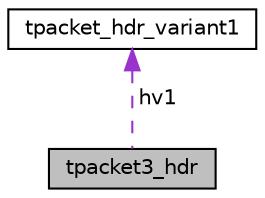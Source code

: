 digraph G
{
  edge [fontname="Helvetica",fontsize="10",labelfontname="Helvetica",labelfontsize="10"];
  node [fontname="Helvetica",fontsize="10",shape=record];
  Node1 [label="tpacket3_hdr",height=0.2,width=0.4,color="black", fillcolor="grey75", style="filled" fontcolor="black"];
  Node2 -> Node1 [dir="back",color="darkorchid3",fontsize="10",style="dashed",label=" hv1" ,fontname="Helvetica"];
  Node2 [label="tpacket_hdr_variant1",height=0.2,width=0.4,color="black", fillcolor="white", style="filled",URL="$structtpacket__hdr__variant1.html"];
}
